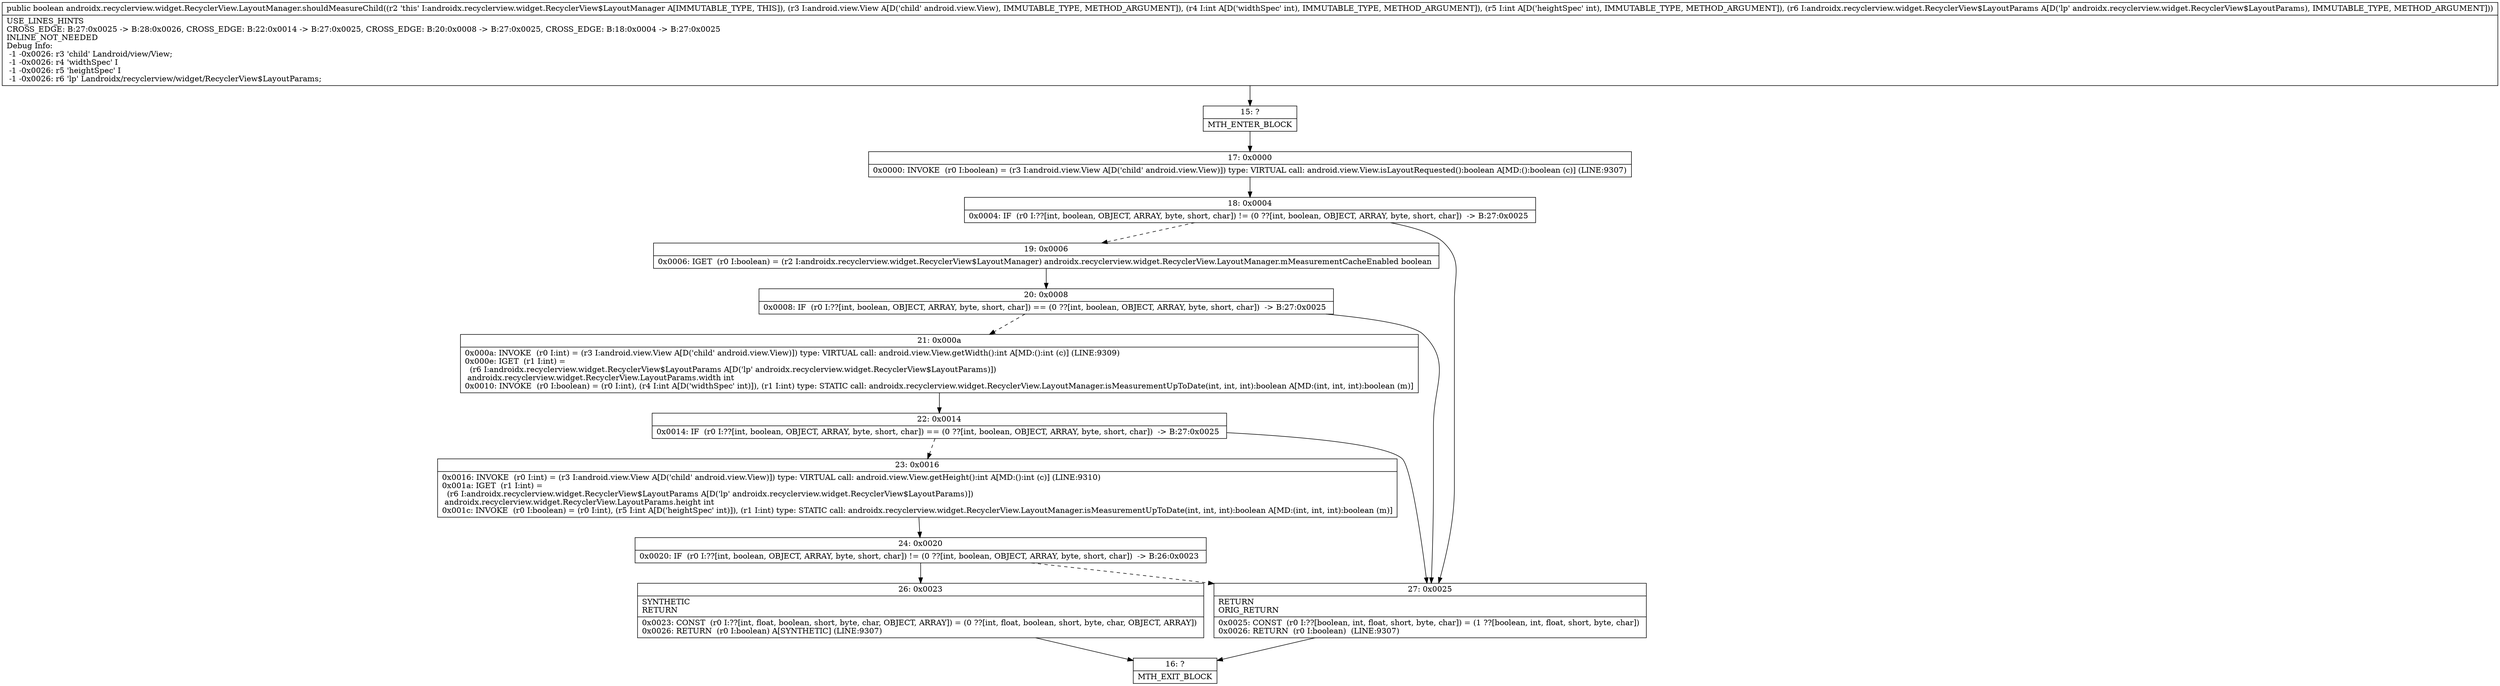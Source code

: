 digraph "CFG forandroidx.recyclerview.widget.RecyclerView.LayoutManager.shouldMeasureChild(Landroid\/view\/View;IILandroidx\/recyclerview\/widget\/RecyclerView$LayoutParams;)Z" {
Node_15 [shape=record,label="{15\:\ ?|MTH_ENTER_BLOCK\l}"];
Node_17 [shape=record,label="{17\:\ 0x0000|0x0000: INVOKE  (r0 I:boolean) = (r3 I:android.view.View A[D('child' android.view.View)]) type: VIRTUAL call: android.view.View.isLayoutRequested():boolean A[MD:():boolean (c)] (LINE:9307)\l}"];
Node_18 [shape=record,label="{18\:\ 0x0004|0x0004: IF  (r0 I:??[int, boolean, OBJECT, ARRAY, byte, short, char]) != (0 ??[int, boolean, OBJECT, ARRAY, byte, short, char])  \-\> B:27:0x0025 \l}"];
Node_19 [shape=record,label="{19\:\ 0x0006|0x0006: IGET  (r0 I:boolean) = (r2 I:androidx.recyclerview.widget.RecyclerView$LayoutManager) androidx.recyclerview.widget.RecyclerView.LayoutManager.mMeasurementCacheEnabled boolean \l}"];
Node_20 [shape=record,label="{20\:\ 0x0008|0x0008: IF  (r0 I:??[int, boolean, OBJECT, ARRAY, byte, short, char]) == (0 ??[int, boolean, OBJECT, ARRAY, byte, short, char])  \-\> B:27:0x0025 \l}"];
Node_21 [shape=record,label="{21\:\ 0x000a|0x000a: INVOKE  (r0 I:int) = (r3 I:android.view.View A[D('child' android.view.View)]) type: VIRTUAL call: android.view.View.getWidth():int A[MD:():int (c)] (LINE:9309)\l0x000e: IGET  (r1 I:int) = \l  (r6 I:androidx.recyclerview.widget.RecyclerView$LayoutParams A[D('lp' androidx.recyclerview.widget.RecyclerView$LayoutParams)])\l androidx.recyclerview.widget.RecyclerView.LayoutParams.width int \l0x0010: INVOKE  (r0 I:boolean) = (r0 I:int), (r4 I:int A[D('widthSpec' int)]), (r1 I:int) type: STATIC call: androidx.recyclerview.widget.RecyclerView.LayoutManager.isMeasurementUpToDate(int, int, int):boolean A[MD:(int, int, int):boolean (m)]\l}"];
Node_22 [shape=record,label="{22\:\ 0x0014|0x0014: IF  (r0 I:??[int, boolean, OBJECT, ARRAY, byte, short, char]) == (0 ??[int, boolean, OBJECT, ARRAY, byte, short, char])  \-\> B:27:0x0025 \l}"];
Node_23 [shape=record,label="{23\:\ 0x0016|0x0016: INVOKE  (r0 I:int) = (r3 I:android.view.View A[D('child' android.view.View)]) type: VIRTUAL call: android.view.View.getHeight():int A[MD:():int (c)] (LINE:9310)\l0x001a: IGET  (r1 I:int) = \l  (r6 I:androidx.recyclerview.widget.RecyclerView$LayoutParams A[D('lp' androidx.recyclerview.widget.RecyclerView$LayoutParams)])\l androidx.recyclerview.widget.RecyclerView.LayoutParams.height int \l0x001c: INVOKE  (r0 I:boolean) = (r0 I:int), (r5 I:int A[D('heightSpec' int)]), (r1 I:int) type: STATIC call: androidx.recyclerview.widget.RecyclerView.LayoutManager.isMeasurementUpToDate(int, int, int):boolean A[MD:(int, int, int):boolean (m)]\l}"];
Node_24 [shape=record,label="{24\:\ 0x0020|0x0020: IF  (r0 I:??[int, boolean, OBJECT, ARRAY, byte, short, char]) != (0 ??[int, boolean, OBJECT, ARRAY, byte, short, char])  \-\> B:26:0x0023 \l}"];
Node_26 [shape=record,label="{26\:\ 0x0023|SYNTHETIC\lRETURN\l|0x0023: CONST  (r0 I:??[int, float, boolean, short, byte, char, OBJECT, ARRAY]) = (0 ??[int, float, boolean, short, byte, char, OBJECT, ARRAY]) \l0x0026: RETURN  (r0 I:boolean) A[SYNTHETIC] (LINE:9307)\l}"];
Node_16 [shape=record,label="{16\:\ ?|MTH_EXIT_BLOCK\l}"];
Node_27 [shape=record,label="{27\:\ 0x0025|RETURN\lORIG_RETURN\l|0x0025: CONST  (r0 I:??[boolean, int, float, short, byte, char]) = (1 ??[boolean, int, float, short, byte, char]) \l0x0026: RETURN  (r0 I:boolean)  (LINE:9307)\l}"];
MethodNode[shape=record,label="{public boolean androidx.recyclerview.widget.RecyclerView.LayoutManager.shouldMeasureChild((r2 'this' I:androidx.recyclerview.widget.RecyclerView$LayoutManager A[IMMUTABLE_TYPE, THIS]), (r3 I:android.view.View A[D('child' android.view.View), IMMUTABLE_TYPE, METHOD_ARGUMENT]), (r4 I:int A[D('widthSpec' int), IMMUTABLE_TYPE, METHOD_ARGUMENT]), (r5 I:int A[D('heightSpec' int), IMMUTABLE_TYPE, METHOD_ARGUMENT]), (r6 I:androidx.recyclerview.widget.RecyclerView$LayoutParams A[D('lp' androidx.recyclerview.widget.RecyclerView$LayoutParams), IMMUTABLE_TYPE, METHOD_ARGUMENT]))  | USE_LINES_HINTS\lCROSS_EDGE: B:27:0x0025 \-\> B:28:0x0026, CROSS_EDGE: B:22:0x0014 \-\> B:27:0x0025, CROSS_EDGE: B:20:0x0008 \-\> B:27:0x0025, CROSS_EDGE: B:18:0x0004 \-\> B:27:0x0025\lINLINE_NOT_NEEDED\lDebug Info:\l  \-1 \-0x0026: r3 'child' Landroid\/view\/View;\l  \-1 \-0x0026: r4 'widthSpec' I\l  \-1 \-0x0026: r5 'heightSpec' I\l  \-1 \-0x0026: r6 'lp' Landroidx\/recyclerview\/widget\/RecyclerView$LayoutParams;\l}"];
MethodNode -> Node_15;Node_15 -> Node_17;
Node_17 -> Node_18;
Node_18 -> Node_19[style=dashed];
Node_18 -> Node_27;
Node_19 -> Node_20;
Node_20 -> Node_21[style=dashed];
Node_20 -> Node_27;
Node_21 -> Node_22;
Node_22 -> Node_23[style=dashed];
Node_22 -> Node_27;
Node_23 -> Node_24;
Node_24 -> Node_26;
Node_24 -> Node_27[style=dashed];
Node_26 -> Node_16;
Node_27 -> Node_16;
}

